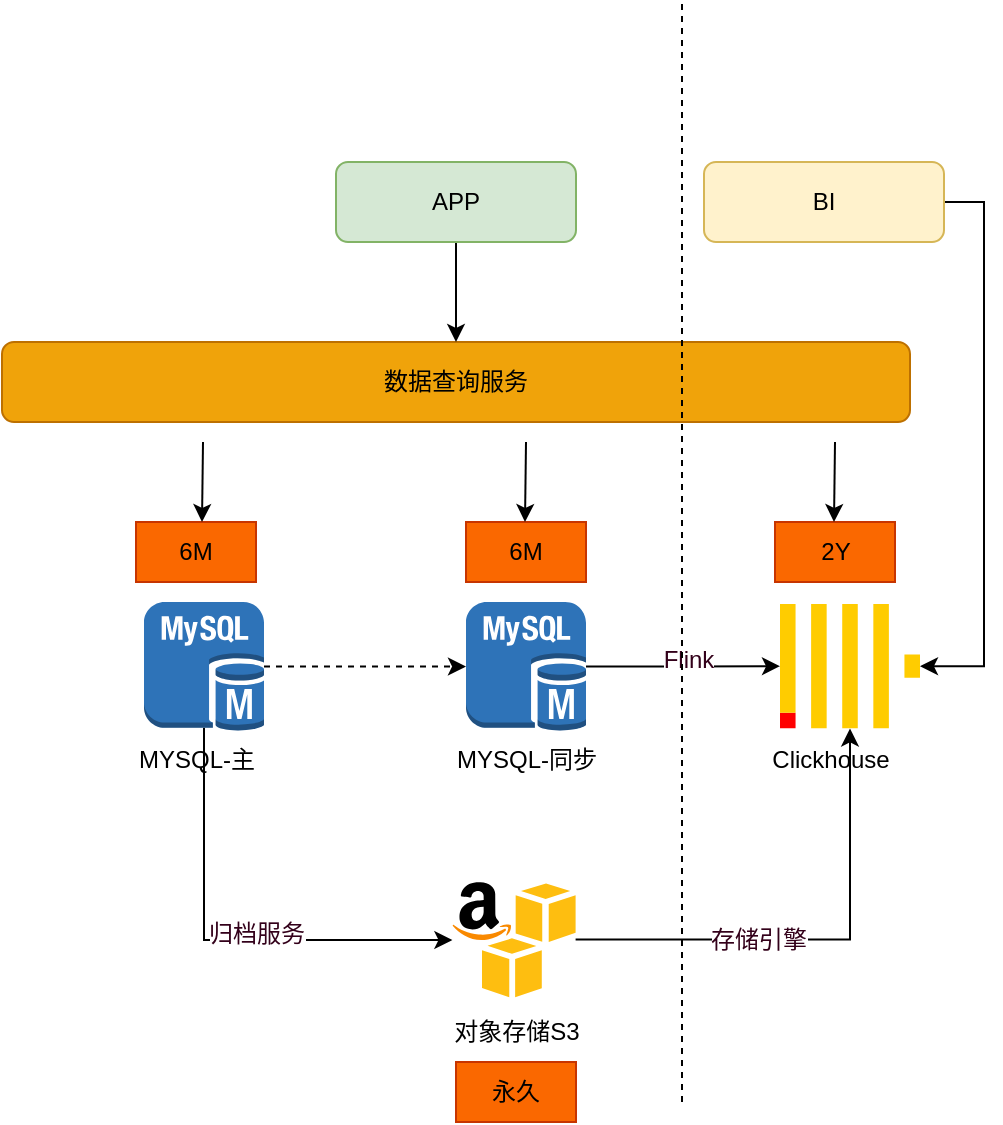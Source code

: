 <mxfile version="28.1.0" pages="5">
  <diagram name="数据架构" id="P9SKlqLRBE_oE3E5y_Wd">
    <mxGraphModel grid="1" page="1" gridSize="10" guides="1" tooltips="1" connect="1" arrows="1" fold="1" pageScale="1" pageWidth="827" pageHeight="1169" math="0" shadow="0">
      <root>
        <mxCell id="0" />
        <mxCell id="1" parent="0" />
        <mxCell id="lYGidKJRgtlmHo-c-MRv-2" value="数据查询服务" style="rounded=1;whiteSpace=wrap;html=1;fillColor=#f0a30a;strokeColor=#BD7000;fontColor=#000000;" vertex="1" parent="1">
          <mxGeometry x="340" y="510" width="454" height="40" as="geometry" />
        </mxCell>
        <mxCell id="lYGidKJRgtlmHo-c-MRv-3" value="" style="edgeStyle=orthogonalEdgeStyle;rounded=0;orthogonalLoop=1;jettySize=auto;html=1;dashed=1;" edge="1" parent="1" source="lYGidKJRgtlmHo-c-MRv-15" target="lYGidKJRgtlmHo-c-MRv-18">
          <mxGeometry relative="1" as="geometry" />
        </mxCell>
        <mxCell id="lYGidKJRgtlmHo-c-MRv-5" style="edgeStyle=orthogonalEdgeStyle;rounded=0;orthogonalLoop=1;jettySize=auto;html=1;exitX=0.5;exitY=0.975;exitDx=0;exitDy=0;exitPerimeter=0;" edge="1" parent="1" source="lYGidKJRgtlmHo-c-MRv-15" target="lYGidKJRgtlmHo-c-MRv-24">
          <mxGeometry relative="1" as="geometry">
            <Array as="points">
              <mxPoint x="441" y="809" />
            </Array>
          </mxGeometry>
        </mxCell>
        <mxCell id="lYGidKJRgtlmHo-c-MRv-6" value="归档服务" style="edgeLabel;html=1;align=center;verticalAlign=middle;resizable=0;points=[];fontSize=12;fontFamily=Helvetica;fontColor=#33001A;" vertex="1" connectable="0" parent="lYGidKJRgtlmHo-c-MRv-5">
          <mxGeometry x="0.147" y="3" relative="1" as="geometry">
            <mxPoint as="offset" />
          </mxGeometry>
        </mxCell>
        <mxCell id="lYGidKJRgtlmHo-c-MRv-7" style="edgeStyle=orthogonalEdgeStyle;rounded=0;orthogonalLoop=1;jettySize=auto;html=1;exitX=1;exitY=0.5;exitDx=0;exitDy=0;exitPerimeter=0;entryX=0;entryY=0.5;entryDx=0;entryDy=0;" edge="1" parent="1" source="lYGidKJRgtlmHo-c-MRv-18" target="lYGidKJRgtlmHo-c-MRv-21">
          <mxGeometry relative="1" as="geometry" />
        </mxCell>
        <mxCell id="lYGidKJRgtlmHo-c-MRv-8" value="Flink" style="edgeLabel;html=1;align=center;verticalAlign=middle;resizable=0;points=[];fontSize=12;fontFamily=Helvetica;fontColor=#33001A;" vertex="1" connectable="0" parent="lYGidKJRgtlmHo-c-MRv-7">
          <mxGeometry x="0.053" y="3" relative="1" as="geometry">
            <mxPoint as="offset" />
          </mxGeometry>
        </mxCell>
        <mxCell id="lYGidKJRgtlmHo-c-MRv-9" style="edgeStyle=orthogonalEdgeStyle;rounded=0;orthogonalLoop=1;jettySize=auto;html=1;entryX=0.5;entryY=1;entryDx=0;entryDy=0;" edge="1" parent="1" source="lYGidKJRgtlmHo-c-MRv-24" target="lYGidKJRgtlmHo-c-MRv-21">
          <mxGeometry relative="1" as="geometry" />
        </mxCell>
        <mxCell id="lYGidKJRgtlmHo-c-MRv-10" value="存储引擎" style="edgeLabel;html=1;align=center;verticalAlign=middle;resizable=0;points=[];fontSize=12;fontFamily=Helvetica;fontColor=#33001A;" vertex="1" connectable="0" parent="lYGidKJRgtlmHo-c-MRv-9">
          <mxGeometry x="-0.249" relative="1" as="geometry">
            <mxPoint as="offset" />
          </mxGeometry>
        </mxCell>
        <mxCell id="lYGidKJRgtlmHo-c-MRv-14" value="" style="group" vertex="1" connectable="0" parent="1">
          <mxGeometry x="397" y="640" width="80" height="94" as="geometry" />
        </mxCell>
        <mxCell id="lYGidKJRgtlmHo-c-MRv-15" value="" style="outlineConnect=0;dashed=0;verticalLabelPosition=bottom;verticalAlign=top;align=center;html=1;shape=mxgraph.aws3.mysql_db_instance;fillColor=#2E73B8;gradientColor=none;" vertex="1" parent="lYGidKJRgtlmHo-c-MRv-14">
          <mxGeometry x="14" width="60" height="64.5" as="geometry" />
        </mxCell>
        <mxCell id="lYGidKJRgtlmHo-c-MRv-16" value="MYSQL-主" style="text;html=1;align=center;verticalAlign=middle;resizable=0;points=[];autosize=1;strokeColor=none;fillColor=none;" vertex="1" parent="lYGidKJRgtlmHo-c-MRv-14">
          <mxGeometry y="64" width="80" height="30" as="geometry" />
        </mxCell>
        <mxCell id="lYGidKJRgtlmHo-c-MRv-17" value="" style="group" vertex="1" connectable="0" parent="1">
          <mxGeometry x="557" y="640" width="90" height="94" as="geometry" />
        </mxCell>
        <mxCell id="lYGidKJRgtlmHo-c-MRv-18" value="" style="outlineConnect=0;dashed=0;verticalLabelPosition=bottom;verticalAlign=top;align=center;html=1;shape=mxgraph.aws3.mysql_db_instance;fillColor=#2E73B8;gradientColor=none;" vertex="1" parent="lYGidKJRgtlmHo-c-MRv-17">
          <mxGeometry x="15" width="60" height="64.5" as="geometry" />
        </mxCell>
        <mxCell id="lYGidKJRgtlmHo-c-MRv-19" value="MYSQL-同步" style="text;html=1;align=center;verticalAlign=middle;resizable=0;points=[];autosize=1;strokeColor=none;fillColor=none;" vertex="1" parent="lYGidKJRgtlmHo-c-MRv-17">
          <mxGeometry y="64" width="90" height="30" as="geometry" />
        </mxCell>
        <mxCell id="lYGidKJRgtlmHo-c-MRv-20" value="" style="group" vertex="1" connectable="0" parent="1">
          <mxGeometry x="714" y="641" width="85" height="93" as="geometry" />
        </mxCell>
        <mxCell id="lYGidKJRgtlmHo-c-MRv-21" value="" style="shape=image;verticalLabelPosition=bottom;verticalAlign=top;imageAspect=0;aspect=fixed;image=data:image/svg+xml,PHN2ZyB4bWxucz0iaHR0cDovL3d3dy53My5vcmcvMjAwMC9zdmciIHdpZHRoPSIyNTAwIiB2aWV3Qm94PSIwIDAgOSA4IiBoZWlnaHQ9IjIyMjIiPjxwYXRoIGZpbGw9IiNmMDAiIGQ9Im0wIDdoMXYxaC0xeiIvPjxwYXRoIGZpbGw9IiNmYzAiIGQ9Im0wIDBoMXY3aC0xem0yIDBoMXY4aC0xem0yIDBoMXY4aC0xem0yIDBoMXY4aC0xem0yIDMuMjVoMXYxLjVoLTF6Ii8+PC9zdmc+" vertex="1" parent="lYGidKJRgtlmHo-c-MRv-20">
          <mxGeometry x="15" width="70" height="62.2" as="geometry" />
        </mxCell>
        <mxCell id="lYGidKJRgtlmHo-c-MRv-22" value="Clickhouse" style="text;html=1;align=center;verticalAlign=middle;resizable=0;points=[];autosize=1;strokeColor=none;fillColor=none;" vertex="1" parent="lYGidKJRgtlmHo-c-MRv-20">
          <mxGeometry y="63" width="80" height="30" as="geometry" />
        </mxCell>
        <mxCell id="lYGidKJRgtlmHo-c-MRv-23" value="" style="group" vertex="1" connectable="0" parent="1">
          <mxGeometry x="552" y="780" width="90" height="90" as="geometry" />
        </mxCell>
        <mxCell id="lYGidKJRgtlmHo-c-MRv-24" value="" style="dashed=0;outlineConnect=0;html=1;align=center;labelPosition=center;verticalLabelPosition=bottom;verticalAlign=top;shape=mxgraph.weblogos.aws_s3" vertex="1" parent="lYGidKJRgtlmHo-c-MRv-23">
          <mxGeometry x="13.2" width="61.6" height="57.6" as="geometry" />
        </mxCell>
        <mxCell id="lYGidKJRgtlmHo-c-MRv-25" value="对象存储S3" style="text;html=1;align=center;verticalAlign=middle;resizable=0;points=[];autosize=1;strokeColor=none;fillColor=none;" vertex="1" parent="lYGidKJRgtlmHo-c-MRv-23">
          <mxGeometry y="60" width="90" height="30" as="geometry" />
        </mxCell>
        <mxCell id="lYGidKJRgtlmHo-c-MRv-26" value="永久" style="text;html=1;align=center;verticalAlign=middle;whiteSpace=wrap;rounded=0;fontSize=12;fontFamily=Helvetica;fillColor=#fa6800;strokeColor=#C73500;fontColor=#000000;" vertex="1" parent="1">
          <mxGeometry x="567" y="870" width="60" height="30" as="geometry" />
        </mxCell>
        <mxCell id="lYGidKJRgtlmHo-c-MRv-27" value="6M" style="text;html=1;align=center;verticalAlign=middle;whiteSpace=wrap;rounded=0;fontSize=12;fontFamily=Helvetica;fillColor=#fa6800;strokeColor=#C73500;fontColor=#000000;" vertex="1" parent="1">
          <mxGeometry x="407" y="600" width="60" height="30" as="geometry" />
        </mxCell>
        <mxCell id="lYGidKJRgtlmHo-c-MRv-29" value="&lt;span style=&quot;background-color: transparent; color: light-dark(rgb(0, 0, 0), rgb(237, 237, 237));&quot;&gt;6M&lt;/span&gt;" style="text;html=1;align=center;verticalAlign=middle;whiteSpace=wrap;rounded=0;fontSize=12;fontFamily=Helvetica;fillColor=#fa6800;strokeColor=#C73500;fontColor=#000000;" vertex="1" parent="1">
          <mxGeometry x="572" y="600" width="60" height="30" as="geometry" />
        </mxCell>
        <mxCell id="lYGidKJRgtlmHo-c-MRv-30" value="2Y" style="text;html=1;align=center;verticalAlign=middle;whiteSpace=wrap;rounded=0;fontSize=12;fontFamily=Helvetica;fillColor=#fa6800;strokeColor=#C73500;fontColor=#000000;" vertex="1" parent="1">
          <mxGeometry x="726.5" y="600" width="60" height="30" as="geometry" />
        </mxCell>
        <mxCell id="NAmVKOzImcCg9JdWexVt-1" style="edgeStyle=orthogonalEdgeStyle;rounded=0;orthogonalLoop=1;jettySize=auto;html=1;exitX=0.5;exitY=1;exitDx=0;exitDy=0;entryX=0.5;entryY=0;entryDx=0;entryDy=0;" edge="1" parent="1" source="lYGidKJRgtlmHo-c-MRv-38" target="lYGidKJRgtlmHo-c-MRv-2">
          <mxGeometry relative="1" as="geometry" />
        </mxCell>
        <mxCell id="lYGidKJRgtlmHo-c-MRv-38" value="APP" style="rounded=1;whiteSpace=wrap;html=1;fillColor=#d5e8d4;strokeColor=#82b366;" vertex="1" parent="1">
          <mxGeometry x="507" y="420" width="120" height="40" as="geometry" />
        </mxCell>
        <mxCell id="lYGidKJRgtlmHo-c-MRv-39" value="" style="endArrow=none;dashed=1;html=1;rounded=0;" edge="1" parent="1">
          <mxGeometry width="50" height="50" relative="1" as="geometry">
            <mxPoint x="680" y="890" as="sourcePoint" />
            <mxPoint x="680" y="340" as="targetPoint" />
          </mxGeometry>
        </mxCell>
        <mxCell id="lYGidKJRgtlmHo-c-MRv-40" style="edgeStyle=orthogonalEdgeStyle;rounded=0;orthogonalLoop=1;jettySize=auto;html=1;exitX=1;exitY=0.5;exitDx=0;exitDy=0;entryX=1;entryY=0.5;entryDx=0;entryDy=0;" edge="1" parent="1" source="lYGidKJRgtlmHo-c-MRv-41" target="lYGidKJRgtlmHo-c-MRv-21">
          <mxGeometry relative="1" as="geometry" />
        </mxCell>
        <mxCell id="lYGidKJRgtlmHo-c-MRv-41" value="BI" style="rounded=1;whiteSpace=wrap;html=1;fillColor=#fff2cc;strokeColor=#d6b656;" vertex="1" parent="1">
          <mxGeometry x="691" y="420" width="120" height="40" as="geometry" />
        </mxCell>
        <mxCell id="lYGidKJRgtlmHo-c-MRv-42" value="" style="endArrow=classic;html=1;rounded=0;" edge="1" parent="1">
          <mxGeometry width="50" height="50" relative="1" as="geometry">
            <mxPoint x="756.5" y="560" as="sourcePoint" />
            <mxPoint x="756" y="600" as="targetPoint" />
          </mxGeometry>
        </mxCell>
        <mxCell id="lYGidKJRgtlmHo-c-MRv-43" value="" style="endArrow=classic;html=1;rounded=0;" edge="1" parent="1">
          <mxGeometry width="50" height="50" relative="1" as="geometry">
            <mxPoint x="602" y="560" as="sourcePoint" />
            <mxPoint x="601.5" y="600" as="targetPoint" />
          </mxGeometry>
        </mxCell>
        <mxCell id="jfdttufN1Ko2CKPVEaJc-1" value="" style="endArrow=classic;html=1;rounded=0;" edge="1" parent="1">
          <mxGeometry width="50" height="50" relative="1" as="geometry">
            <mxPoint x="440.5" y="560" as="sourcePoint" />
            <mxPoint x="440" y="600" as="targetPoint" />
          </mxGeometry>
        </mxCell>
      </root>
    </mxGraphModel>
  </diagram>
  <diagram id="CImAWxfb_GM7Dz_mgy-G" name="查询分离">
    <mxGraphModel grid="1" page="1" gridSize="10" guides="1" tooltips="1" connect="1" arrows="1" fold="1" pageScale="1" pageWidth="827" pageHeight="1169" math="0" shadow="0">
      <root>
        <mxCell id="0" />
        <mxCell id="1" parent="0" />
        <mxCell id="qmO0g0EX7_Un4UiJ8G7S-2" value="" style="edgeStyle=orthogonalEdgeStyle;rounded=0;orthogonalLoop=1;jettySize=auto;html=1;dashed=1;" edge="1" parent="1" source="qmO0g0EX7_Un4UiJ8G7S-10" target="qmO0g0EX7_Un4UiJ8G7S-13">
          <mxGeometry relative="1" as="geometry" />
        </mxCell>
        <mxCell id="qmO0g0EX7_Un4UiJ8G7S-5" style="edgeStyle=orthogonalEdgeStyle;rounded=0;orthogonalLoop=1;jettySize=auto;html=1;exitX=1;exitY=0.5;exitDx=0;exitDy=0;exitPerimeter=0;entryX=0;entryY=0.5;entryDx=0;entryDy=0;dashed=1;" edge="1" parent="1" source="qmO0g0EX7_Un4UiJ8G7S-13" target="qmO0g0EX7_Un4UiJ8G7S-16">
          <mxGeometry relative="1" as="geometry" />
        </mxCell>
        <mxCell id="qmO0g0EX7_Un4UiJ8G7S-6" value="Flink CDC" style="edgeLabel;html=1;align=center;verticalAlign=middle;resizable=0;points=[];fontSize=12;fontFamily=Helvetica;fontColor=#33001A;" vertex="1" connectable="0" parent="qmO0g0EX7_Un4UiJ8G7S-5">
          <mxGeometry x="0.053" y="3" relative="1" as="geometry">
            <mxPoint y="-9" as="offset" />
          </mxGeometry>
        </mxCell>
        <mxCell id="qmO0g0EX7_Un4UiJ8G7S-9" value="" style="group" vertex="1" connectable="0" parent="1">
          <mxGeometry x="256" y="360" width="80" height="94" as="geometry" />
        </mxCell>
        <mxCell id="qmO0g0EX7_Un4UiJ8G7S-10" value="" style="outlineConnect=0;dashed=0;verticalLabelPosition=bottom;verticalAlign=top;align=center;html=1;shape=mxgraph.aws3.mysql_db_instance;fillColor=#2E73B8;gradientColor=none;" vertex="1" parent="qmO0g0EX7_Un4UiJ8G7S-9">
          <mxGeometry x="14" width="60" height="64.5" as="geometry" />
        </mxCell>
        <mxCell id="qmO0g0EX7_Un4UiJ8G7S-11" value="MYSQL-主" style="text;html=1;align=center;verticalAlign=middle;resizable=0;points=[];autosize=1;strokeColor=none;fillColor=none;" vertex="1" parent="qmO0g0EX7_Un4UiJ8G7S-9">
          <mxGeometry y="64" width="80" height="30" as="geometry" />
        </mxCell>
        <mxCell id="qmO0g0EX7_Un4UiJ8G7S-12" value="" style="group" vertex="1" connectable="0" parent="1">
          <mxGeometry x="416" y="360" width="90" height="94" as="geometry" />
        </mxCell>
        <mxCell id="qmO0g0EX7_Un4UiJ8G7S-13" value="" style="outlineConnect=0;dashed=0;verticalLabelPosition=bottom;verticalAlign=top;align=center;html=1;shape=mxgraph.aws3.mysql_db_instance;fillColor=#2E73B8;gradientColor=none;" vertex="1" parent="qmO0g0EX7_Un4UiJ8G7S-12">
          <mxGeometry x="15" width="60" height="64.5" as="geometry" />
        </mxCell>
        <mxCell id="qmO0g0EX7_Un4UiJ8G7S-14" value="MYSQL-同步" style="text;html=1;align=center;verticalAlign=middle;resizable=0;points=[];autosize=1;strokeColor=none;fillColor=none;" vertex="1" parent="qmO0g0EX7_Un4UiJ8G7S-12">
          <mxGeometry y="64" width="90" height="30" as="geometry" />
        </mxCell>
        <mxCell id="qmO0g0EX7_Un4UiJ8G7S-15" value="" style="group" vertex="1" connectable="0" parent="1">
          <mxGeometry x="573" y="361" width="85" height="93" as="geometry" />
        </mxCell>
        <mxCell id="qmO0g0EX7_Un4UiJ8G7S-16" value="" style="shape=image;verticalLabelPosition=bottom;verticalAlign=top;imageAspect=0;aspect=fixed;image=data:image/svg+xml,PHN2ZyB4bWxucz0iaHR0cDovL3d3dy53My5vcmcvMjAwMC9zdmciIHdpZHRoPSIyNTAwIiB2aWV3Qm94PSIwIDAgOSA4IiBoZWlnaHQ9IjIyMjIiPjxwYXRoIGZpbGw9IiNmMDAiIGQ9Im0wIDdoMXYxaC0xeiIvPjxwYXRoIGZpbGw9IiNmYzAiIGQ9Im0wIDBoMXY3aC0xem0yIDBoMXY4aC0xem0yIDBoMXY4aC0xem0yIDBoMXY4aC0xem0yIDMuMjVoMXYxLjVoLTF6Ii8+PC9zdmc+" vertex="1" parent="qmO0g0EX7_Un4UiJ8G7S-15">
          <mxGeometry x="15" width="70" height="62.2" as="geometry" />
        </mxCell>
        <mxCell id="qmO0g0EX7_Un4UiJ8G7S-17" value="Clickhouse" style="text;html=1;align=center;verticalAlign=middle;resizable=0;points=[];autosize=1;strokeColor=none;fillColor=none;" vertex="1" parent="qmO0g0EX7_Un4UiJ8G7S-15">
          <mxGeometry y="63" width="80" height="30" as="geometry" />
        </mxCell>
        <mxCell id="qmO0g0EX7_Un4UiJ8G7S-25" value="写操作" style="rounded=1;whiteSpace=wrap;html=1;fillColor=#d5e8d4;strokeColor=#82b366;" vertex="1" parent="1">
          <mxGeometry x="240" y="240" width="120" height="40" as="geometry" />
        </mxCell>
        <mxCell id="rYFC7W6Prxk98jQqizp1-2" style="edgeStyle=orthogonalEdgeStyle;rounded=0;orthogonalLoop=1;jettySize=auto;html=1;entryX=0.5;entryY=0;entryDx=0;entryDy=0;entryPerimeter=0;" edge="1" parent="1" source="qmO0g0EX7_Un4UiJ8G7S-25" target="qmO0g0EX7_Un4UiJ8G7S-10">
          <mxGeometry relative="1" as="geometry" />
        </mxCell>
        <mxCell id="rYFC7W6Prxk98jQqizp1-3" value="插入/更新/删除" style="edgeLabel;html=1;align=center;verticalAlign=middle;resizable=0;points=[];" vertex="1" connectable="0" parent="rYFC7W6Prxk98jQqizp1-2">
          <mxGeometry x="-0.3" relative="1" as="geometry">
            <mxPoint y="12" as="offset" />
          </mxGeometry>
        </mxCell>
      </root>
    </mxGraphModel>
  </diagram>
  <diagram id="LIXxuUS3yv5guDvSEcvW" name="CK宽表构建">
    <mxGraphModel grid="1" page="1" gridSize="10" guides="1" tooltips="1" connect="1" arrows="1" fold="1" pageScale="1" pageWidth="827" pageHeight="1169" math="0" shadow="0">
      <root>
        <mxCell id="0" />
        <mxCell id="1" parent="0" />
        <mxCell id="z2Lac2ZopxyVyFXGCB9T-135" value="FLINK-CDC" style="rounded=0;whiteSpace=wrap;html=1;align=left;verticalAlign=top;dashed=1;" vertex="1" parent="1">
          <mxGeometry x="10" y="680" width="470" height="450" as="geometry" />
        </mxCell>
        <mxCell id="z2Lac2ZopxyVyFXGCB9T-134" value="&lt;span style=&quot;font-size: 11px; font-weight: 700; text-align: center; text-wrap-mode: nowrap; background-color: rgb(255, 255, 255);&quot;&gt;CLICKHOUE 宽表&lt;/span&gt;" style="rounded=0;whiteSpace=wrap;html=1;align=left;verticalAlign=top;dashed=1;" vertex="1" parent="1">
          <mxGeometry x="500" y="680" width="560" height="450" as="geometry" />
        </mxCell>
        <mxCell id="z2Lac2ZopxyVyFXGCB9T-132" value="BINLOG事件Queue" style="rounded=0;whiteSpace=wrap;html=1;align=left;verticalAlign=top;dashed=1;" vertex="1" parent="1">
          <mxGeometry x="60" y="760" width="240" height="320" as="geometry" />
        </mxCell>
        <mxCell id="z2Lac2ZopxyVyFXGCB9T-23" value="" style="rounded=0;whiteSpace=wrap;html=1;fillColor=#ffe6cc;strokeColor=#d79b00;" vertex="1" parent="1">
          <mxGeometry x="520" y="870" width="40" height="40" as="geometry" />
        </mxCell>
        <mxCell id="z2Lac2ZopxyVyFXGCB9T-42" value="" style="rounded=0;whiteSpace=wrap;html=1;fillColor=#ffe6cc;strokeColor=#d79b00;" vertex="1" parent="1">
          <mxGeometry x="560" y="870" width="40" height="40" as="geometry" />
        </mxCell>
        <mxCell id="z2Lac2ZopxyVyFXGCB9T-45" value="" style="rounded=0;whiteSpace=wrap;html=1;fillColor=#ffe6cc;strokeColor=#d79b00;" vertex="1" parent="1">
          <mxGeometry x="600" y="870" width="40" height="40" as="geometry" />
        </mxCell>
        <mxCell id="z2Lac2ZopxyVyFXGCB9T-48" value="" style="rounded=0;whiteSpace=wrap;html=1;fillColor=#ffe6cc;strokeColor=#d79b00;" vertex="1" parent="1">
          <mxGeometry x="640" y="870" width="40" height="40" as="geometry" />
        </mxCell>
        <mxCell id="z2Lac2ZopxyVyFXGCB9T-51" value="" style="rounded=0;whiteSpace=wrap;html=1;fillColor=#d5e8d4;strokeColor=#82b366;" vertex="1" parent="1">
          <mxGeometry x="680" y="870" width="40" height="40" as="geometry" />
        </mxCell>
        <mxCell id="z2Lac2ZopxyVyFXGCB9T-54" value="" style="rounded=0;whiteSpace=wrap;html=1;fillColor=#d5e8d4;strokeColor=#82b366;" vertex="1" parent="1">
          <mxGeometry x="720" y="870" width="40" height="40" as="geometry" />
        </mxCell>
        <mxCell id="z2Lac2ZopxyVyFXGCB9T-57" value="" style="rounded=0;whiteSpace=wrap;html=1;fillColor=#ffe6cc;strokeColor=#d79b00;" vertex="1" parent="1">
          <mxGeometry x="760" y="870" width="40" height="40" as="geometry" />
        </mxCell>
        <mxCell id="z2Lac2ZopxyVyFXGCB9T-60" value="" style="rounded=0;whiteSpace=wrap;html=1;fillColor=#ffe6cc;strokeColor=#d79b00;" vertex="1" parent="1">
          <mxGeometry x="800" y="870" width="40" height="40" as="geometry" />
        </mxCell>
        <mxCell id="z2Lac2ZopxyVyFXGCB9T-63" value="" style="rounded=0;whiteSpace=wrap;html=1;fillColor=#ffe6cc;strokeColor=#d79b00;" vertex="1" parent="1">
          <mxGeometry x="840" y="870" width="40" height="40" as="geometry" />
        </mxCell>
        <mxCell id="z2Lac2ZopxyVyFXGCB9T-66" value="" style="rounded=0;whiteSpace=wrap;html=1;fillColor=#ffe6cc;strokeColor=#d79b00;" vertex="1" parent="1">
          <mxGeometry x="880" y="870" width="40" height="40" as="geometry" />
        </mxCell>
        <mxCell id="z2Lac2ZopxyVyFXGCB9T-69" value="" style="rounded=0;whiteSpace=wrap;html=1;fillColor=#f8cecc;strokeColor=#b85450;" vertex="1" parent="1">
          <mxGeometry x="920" y="870" width="40" height="40" as="geometry" />
        </mxCell>
        <mxCell id="z2Lac2ZopxyVyFXGCB9T-72" value="" style="rounded=0;whiteSpace=wrap;html=1;fillColor=#ffe6cc;strokeColor=#d79b00;" vertex="1" parent="1">
          <mxGeometry x="960" y="870" width="40" height="40" as="geometry" />
        </mxCell>
        <mxCell id="z2Lac2ZopxyVyFXGCB9T-95" style="edgeStyle=orthogonalEdgeStyle;rounded=0;orthogonalLoop=1;jettySize=auto;html=1;entryX=0.5;entryY=0;entryDx=0;entryDy=0;" edge="1" parent="1" source="z2Lac2ZopxyVyFXGCB9T-90" target="z2Lac2ZopxyVyFXGCB9T-23">
          <mxGeometry relative="1" as="geometry" />
        </mxCell>
        <mxCell id="z2Lac2ZopxyVyFXGCB9T-96" style="edgeStyle=orthogonalEdgeStyle;rounded=0;orthogonalLoop=1;jettySize=auto;html=1;" edge="1" parent="1" source="z2Lac2ZopxyVyFXGCB9T-90" target="z2Lac2ZopxyVyFXGCB9T-42">
          <mxGeometry relative="1" as="geometry" />
        </mxCell>
        <mxCell id="z2Lac2ZopxyVyFXGCB9T-97" style="edgeStyle=orthogonalEdgeStyle;rounded=0;orthogonalLoop=1;jettySize=auto;html=1;exitX=1;exitY=0.5;exitDx=0;exitDy=0;entryX=0.5;entryY=0;entryDx=0;entryDy=0;" edge="1" parent="1" source="z2Lac2ZopxyVyFXGCB9T-90" target="z2Lac2ZopxyVyFXGCB9T-45">
          <mxGeometry relative="1" as="geometry" />
        </mxCell>
        <mxCell id="z2Lac2ZopxyVyFXGCB9T-98" style="edgeStyle=orthogonalEdgeStyle;rounded=0;orthogonalLoop=1;jettySize=auto;html=1;entryX=0.5;entryY=0;entryDx=0;entryDy=0;" edge="1" parent="1" source="z2Lac2ZopxyVyFXGCB9T-90" target="z2Lac2ZopxyVyFXGCB9T-48">
          <mxGeometry relative="1" as="geometry" />
        </mxCell>
        <mxCell id="z2Lac2ZopxyVyFXGCB9T-101" style="edgeStyle=orthogonalEdgeStyle;rounded=0;orthogonalLoop=1;jettySize=auto;html=1;entryX=0.5;entryY=0;entryDx=0;entryDy=0;" edge="1" parent="1" source="z2Lac2ZopxyVyFXGCB9T-90" target="z2Lac2ZopxyVyFXGCB9T-57">
          <mxGeometry relative="1" as="geometry" />
        </mxCell>
        <mxCell id="z2Lac2ZopxyVyFXGCB9T-102" style="edgeStyle=orthogonalEdgeStyle;rounded=0;orthogonalLoop=1;jettySize=auto;html=1;exitX=1;exitY=0.5;exitDx=0;exitDy=0;entryX=0.5;entryY=0;entryDx=0;entryDy=0;" edge="1" parent="1" source="z2Lac2ZopxyVyFXGCB9T-90" target="z2Lac2ZopxyVyFXGCB9T-60">
          <mxGeometry relative="1" as="geometry" />
        </mxCell>
        <mxCell id="z2Lac2ZopxyVyFXGCB9T-103" style="edgeStyle=orthogonalEdgeStyle;rounded=0;orthogonalLoop=1;jettySize=auto;html=1;exitX=1;exitY=0.5;exitDx=0;exitDy=0;entryX=0.5;entryY=0;entryDx=0;entryDy=0;" edge="1" parent="1" source="z2Lac2ZopxyVyFXGCB9T-90" target="z2Lac2ZopxyVyFXGCB9T-63">
          <mxGeometry relative="1" as="geometry" />
        </mxCell>
        <mxCell id="z2Lac2ZopxyVyFXGCB9T-104" style="edgeStyle=orthogonalEdgeStyle;rounded=0;orthogonalLoop=1;jettySize=auto;html=1;exitX=1;exitY=0.5;exitDx=0;exitDy=0;entryX=0.5;entryY=0;entryDx=0;entryDy=0;" edge="1" parent="1" source="z2Lac2ZopxyVyFXGCB9T-123" target="z2Lac2ZopxyVyFXGCB9T-66">
          <mxGeometry relative="1" as="geometry" />
        </mxCell>
        <mxCell id="z2Lac2ZopxyVyFXGCB9T-106" style="edgeStyle=orthogonalEdgeStyle;rounded=0;orthogonalLoop=1;jettySize=auto;html=1;exitX=1;exitY=0.5;exitDx=0;exitDy=0;" edge="1" parent="1" source="z2Lac2ZopxyVyFXGCB9T-123" target="z2Lac2ZopxyVyFXGCB9T-72">
          <mxGeometry relative="1" as="geometry" />
        </mxCell>
        <mxCell id="z2Lac2ZopxyVyFXGCB9T-90" value="TB-A-INSERT-BINLOG" style="rounded=1;whiteSpace=wrap;html=1;" vertex="1" parent="1">
          <mxGeometry x="90" y="810" width="140" height="30" as="geometry" />
        </mxCell>
        <mxCell id="z2Lac2ZopxyVyFXGCB9T-115" style="edgeStyle=orthogonalEdgeStyle;rounded=0;orthogonalLoop=1;jettySize=auto;html=1;entryX=0.5;entryY=1;entryDx=0;entryDy=0;" edge="1" parent="1" source="z2Lac2ZopxyVyFXGCB9T-108" target="z2Lac2ZopxyVyFXGCB9T-51">
          <mxGeometry relative="1" as="geometry" />
        </mxCell>
        <mxCell id="z2Lac2ZopxyVyFXGCB9T-116" style="edgeStyle=orthogonalEdgeStyle;rounded=0;orthogonalLoop=1;jettySize=auto;html=1;entryX=0.5;entryY=1;entryDx=0;entryDy=0;" edge="1" parent="1" source="z2Lac2ZopxyVyFXGCB9T-137" target="z2Lac2ZopxyVyFXGCB9T-54">
          <mxGeometry relative="1" as="geometry" />
        </mxCell>
        <mxCell id="z2Lac2ZopxyVyFXGCB9T-108" value="TB-B-UPDATE-BINLOG" style="rounded=1;whiteSpace=wrap;html=1;" vertex="1" parent="1">
          <mxGeometry x="90" y="1010" width="140" height="30" as="geometry" />
        </mxCell>
        <mxCell id="z2Lac2ZopxyVyFXGCB9T-124" value="" style="edgeStyle=orthogonalEdgeStyle;rounded=0;orthogonalLoop=1;jettySize=auto;html=1;exitX=1;exitY=0.5;exitDx=0;exitDy=0;" edge="1" parent="1" source="z2Lac2ZopxyVyFXGCB9T-90" target="z2Lac2ZopxyVyFXGCB9T-123">
          <mxGeometry relative="1" as="geometry">
            <mxPoint x="300" y="825" as="sourcePoint" />
            <mxPoint x="980" y="870" as="targetPoint" />
          </mxGeometry>
        </mxCell>
        <mxCell id="z2Lac2ZopxyVyFXGCB9T-128" style="edgeStyle=orthogonalEdgeStyle;rounded=0;orthogonalLoop=1;jettySize=auto;html=1;entryX=0.5;entryY=1;entryDx=0;entryDy=0;" edge="1" parent="1" source="z2Lac2ZopxyVyFXGCB9T-127" target="z2Lac2ZopxyVyFXGCB9T-48">
          <mxGeometry relative="1" as="geometry" />
        </mxCell>
        <mxCell id="z2Lac2ZopxyVyFXGCB9T-127" value="TB-A-UPDATE-BINLOG" style="rounded=1;whiteSpace=wrap;html=1;" vertex="1" parent="1">
          <mxGeometry x="90" y="960" width="140" height="30" as="geometry" />
        </mxCell>
        <mxCell id="z2Lac2ZopxyVyFXGCB9T-123" value="LOOK-UP JOIN B/C/D" style="rounded=1;whiteSpace=wrap;html=1;" vertex="1" parent="1">
          <mxGeometry x="320" y="810" width="140" height="30" as="geometry" />
        </mxCell>
        <mxCell id="z2Lac2ZopxyVyFXGCB9T-136" value="BATCH UPDATE SQL" style="rounded=1;whiteSpace=wrap;html=1;" vertex="1" parent="1">
          <mxGeometry x="320" y="960" width="140" height="30" as="geometry" />
        </mxCell>
        <mxCell id="z2Lac2ZopxyVyFXGCB9T-137" value="BATCH UPDATE SQL" style="rounded=1;whiteSpace=wrap;html=1;" vertex="1" parent="1">
          <mxGeometry x="320" y="1010" width="140" height="30" as="geometry" />
        </mxCell>
      </root>
    </mxGraphModel>
  </diagram>
  <diagram id="xzfpopnSR4sBLmgBi7E-" name="第 4 页">
    <mxGraphModel dx="1426" dy="838" grid="1" gridSize="10" guides="1" tooltips="1" connect="1" arrows="1" fold="1" page="1" pageScale="1" pageWidth="827" pageHeight="1169" math="0" shadow="0">
      <root>
        <mxCell id="0" />
        <mxCell id="1" parent="0" />
        <mxCell id="fbqptg1tCsMnnhKJqDt9-1" value="&lt;div data-page-id=&quot;BhQLdnmYFo6wWtxZMMql5L9ogzd&quot; data-lark-html-role=&quot;root&quot; data-docx-has-block-data=&quot;false&quot;&gt;&lt;div class=&quot;old-record-id-CtNJdrOtUo7duLxFHUOlbTW7gmg&quot;&gt;25.7&lt;/div&gt;&lt;/div&gt;&lt;span data-lark-record-data=&quot;{&amp;quot;rootId&amp;quot;:&amp;quot;BhQLdnmYFo6wWtxZMMql5L9ogzd&amp;quot;,&amp;quot;text&amp;quot;:{&amp;quot;initialAttributedTexts&amp;quot;:{&amp;quot;text&amp;quot;:{&amp;quot;0&amp;quot;:&amp;quot;25.7&amp;quot;},&amp;quot;attribs&amp;quot;:{&amp;quot;0&amp;quot;:&amp;quot;*0+4&amp;quot;}},&amp;quot;apool&amp;quot;:{&amp;quot;numToAttrib&amp;quot;:{&amp;quot;0&amp;quot;:[&amp;quot;author&amp;quot;,&amp;quot;7087756113659035653&amp;quot;]},&amp;quot;nextNum&amp;quot;:1}},&amp;quot;type&amp;quot;:&amp;quot;text&amp;quot;,&amp;quot;referenceRecordMap&amp;quot;:{},&amp;quot;extra&amp;quot;:{&amp;quot;channel&amp;quot;:&amp;quot;saas&amp;quot;,&amp;quot;isEqualBlockSelection&amp;quot;:false,&amp;quot;pasteRandomId&amp;quot;:&amp;quot;000dd4f4-3dd4-4837-ba51-89e67cd1576d&amp;quot;,&amp;quot;mention_page_title&amp;quot;:{},&amp;quot;external_mention_url&amp;quot;:{}},&amp;quot;isKeepQuoteContainer&amp;quot;:false,&amp;quot;isFromCode&amp;quot;:false,&amp;quot;selection&amp;quot;:[{&amp;quot;id&amp;quot;:473,&amp;quot;type&amp;quot;:&amp;quot;text&amp;quot;,&amp;quot;selection&amp;quot;:{&amp;quot;start&amp;quot;:8,&amp;quot;end&amp;quot;:12},&amp;quot;recordId&amp;quot;:&amp;quot;CtNJdrOtUo7duLxFHUOlbTW7gmg&amp;quot;}],&amp;quot;payloadMap&amp;quot;:{},&amp;quot;isCut&amp;quot;:false}&quot; data-lark-record-format=&quot;docx/text&quot; class=&quot;lark-record-clipboard&quot;&gt;&lt;/span&gt;" style="text;whiteSpace=wrap;html=1;" vertex="1" parent="1">
          <mxGeometry x="10" y="10" width="60" height="40" as="geometry" />
        </mxCell>
        <mxCell id="MqF1Uc3kJ6aSn3fqhe5R-1" value="" style="edgeStyle=orthogonalEdgeStyle;rounded=0;orthogonalLoop=1;jettySize=auto;html=1;" edge="1" parent="1" source="MqF1Uc3kJ6aSn3fqhe5R-2" target="MqF1Uc3kJ6aSn3fqhe5R-5">
          <mxGeometry relative="1" as="geometry" />
        </mxCell>
        <mxCell id="MqF1Uc3kJ6aSn3fqhe5R-2" value="BINLOG-TB-A" style="rounded=1;whiteSpace=wrap;html=1;fillColor=#d5e8d4;strokeColor=#82b366;" vertex="1" parent="1">
          <mxGeometry x="230" y="460" width="110" height="40" as="geometry" />
        </mxCell>
        <mxCell id="MqF1Uc3kJ6aSn3fqhe5R-3" style="edgeStyle=orthogonalEdgeStyle;rounded=0;orthogonalLoop=1;jettySize=auto;html=1;entryX=0;entryY=0.5;entryDx=0;entryDy=0;" edge="1" parent="1" source="MqF1Uc3kJ6aSn3fqhe5R-5" target="MqF1Uc3kJ6aSn3fqhe5R-7">
          <mxGeometry relative="1" as="geometry" />
        </mxCell>
        <mxCell id="MqF1Uc3kJ6aSn3fqhe5R-4" style="edgeStyle=orthogonalEdgeStyle;rounded=0;orthogonalLoop=1;jettySize=auto;html=1;entryX=0;entryY=0.5;entryDx=0;entryDy=0;" edge="1" parent="1" source="MqF1Uc3kJ6aSn3fqhe5R-5" target="MqF1Uc3kJ6aSn3fqhe5R-10">
          <mxGeometry relative="1" as="geometry" />
        </mxCell>
        <mxCell id="MqF1Uc3kJ6aSn3fqhe5R-5" value="类型" style="rhombus;whiteSpace=wrap;html=1;rounded=0;" vertex="1" parent="1">
          <mxGeometry x="390" y="440" width="80" height="80" as="geometry" />
        </mxCell>
        <mxCell id="MqF1Uc3kJ6aSn3fqhe5R-6" style="edgeStyle=orthogonalEdgeStyle;rounded=0;orthogonalLoop=1;jettySize=auto;html=1;" edge="1" parent="1" source="MqF1Uc3kJ6aSn3fqhe5R-7" target="MqF1Uc3kJ6aSn3fqhe5R-14">
          <mxGeometry relative="1" as="geometry" />
        </mxCell>
        <mxCell id="MqF1Uc3kJ6aSn3fqhe5R-7" value="INSERT" style="rounded=0;whiteSpace=wrap;html=1;" vertex="1" parent="1">
          <mxGeometry x="590" y="330" width="120" height="60" as="geometry" />
        </mxCell>
        <mxCell id="MqF1Uc3kJ6aSn3fqhe5R-8" style="edgeStyle=orthogonalEdgeStyle;rounded=0;orthogonalLoop=1;jettySize=auto;html=1;entryX=0;entryY=0.5;entryDx=0;entryDy=0;" edge="1" parent="1" source="MqF1Uc3kJ6aSn3fqhe5R-10" target="MqF1Uc3kJ6aSn3fqhe5R-11">
          <mxGeometry relative="1" as="geometry" />
        </mxCell>
        <mxCell id="MqF1Uc3kJ6aSn3fqhe5R-9" value="更新" style="edgeLabel;html=1;align=center;verticalAlign=middle;resizable=0;points=[];" vertex="1" connectable="0" parent="MqF1Uc3kJ6aSn3fqhe5R-8">
          <mxGeometry x="-0.154" y="1" relative="1" as="geometry">
            <mxPoint as="offset" />
          </mxGeometry>
        </mxCell>
        <mxCell id="MqF1Uc3kJ6aSn3fqhe5R-10" value="UPDATE" style="rounded=0;whiteSpace=wrap;html=1;" vertex="1" parent="1">
          <mxGeometry x="590" y="450" width="120" height="60" as="geometry" />
        </mxCell>
        <mxCell id="MqF1Uc3kJ6aSn3fqhe5R-11" value="CK宽表" style="rounded=0;whiteSpace=wrap;html=1;" vertex="1" parent="1">
          <mxGeometry x="1010" y="450" width="120" height="60" as="geometry" />
        </mxCell>
        <mxCell id="MqF1Uc3kJ6aSn3fqhe5R-12" style="edgeStyle=orthogonalEdgeStyle;rounded=0;orthogonalLoop=1;jettySize=auto;html=1;entryX=0.5;entryY=0;entryDx=0;entryDy=0;" edge="1" parent="1" source="MqF1Uc3kJ6aSn3fqhe5R-14" target="MqF1Uc3kJ6aSn3fqhe5R-11">
          <mxGeometry relative="1" as="geometry" />
        </mxCell>
        <mxCell id="MqF1Uc3kJ6aSn3fqhe5R-13" value="构建" style="edgeLabel;html=1;align=center;verticalAlign=middle;resizable=0;points=[];" vertex="1" connectable="0" parent="MqF1Uc3kJ6aSn3fqhe5R-12">
          <mxGeometry x="-0.332" y="2" relative="1" as="geometry">
            <mxPoint as="offset" />
          </mxGeometry>
        </mxCell>
        <mxCell id="MqF1Uc3kJ6aSn3fqhe5R-14" value="LOOKUP-JOIN" style="rounded=0;whiteSpace=wrap;html=1;" vertex="1" parent="1">
          <mxGeometry x="800" y="330" width="120" height="60" as="geometry" />
        </mxCell>
      </root>
    </mxGraphModel>
  </diagram>
  <diagram id="NNOzTjDogkwWxGetxej3" name="第 5 页">
    <mxGraphModel dx="1426" dy="838" grid="1" gridSize="10" guides="1" tooltips="1" connect="1" arrows="1" fold="1" page="1" pageScale="1" pageWidth="827" pageHeight="1169" math="0" shadow="0">
      <root>
        <mxCell id="0" />
        <mxCell id="1" parent="0" />
        <mxCell id="roKjmFj8TY6t1yZmFENS-3" style="edgeStyle=orthogonalEdgeStyle;rounded=0;orthogonalLoop=1;jettySize=auto;html=1;exitX=0.5;exitY=1;exitDx=0;exitDy=0;" edge="1" parent="1" source="c7lE_8OgI7tJIMbbSwUG-43" target="MFJPkznfHXc_RqPVVpFh-4">
          <mxGeometry relative="1" as="geometry">
            <Array as="points">
              <mxPoint x="280" y="1032" />
            </Array>
          </mxGeometry>
        </mxCell>
        <mxCell id="dNQbIbMUTQPkdxwf58X5-29" style="edgeStyle=orthogonalEdgeStyle;rounded=0;orthogonalLoop=1;jettySize=auto;html=1;exitX=1;exitY=0.25;exitDx=0;exitDy=0;" edge="1" parent="1" source="c7lE_8OgI7tJIMbbSwUG-43" target="dNQbIbMUTQPkdxwf58X5-7">
          <mxGeometry relative="1" as="geometry" />
        </mxCell>
        <mxCell id="dNQbIbMUTQPkdxwf58X5-30" value="FLINK CDC" style="edgeLabel;html=1;align=center;verticalAlign=middle;resizable=0;points=[];" vertex="1" connectable="0" parent="dNQbIbMUTQPkdxwf58X5-29">
          <mxGeometry x="-0.151" relative="1" as="geometry">
            <mxPoint y="1" as="offset" />
          </mxGeometry>
        </mxCell>
        <mxCell id="c7lE_8OgI7tJIMbbSwUG-43" value="MYSQL集群" style="rounded=0;whiteSpace=wrap;html=1;align=left;verticalAlign=top;" vertex="1" parent="1">
          <mxGeometry x="80" y="744" width="400" height="230" as="geometry" />
        </mxCell>
        <mxCell id="dNQbIbMUTQPkdxwf58X5-27" style="edgeStyle=orthogonalEdgeStyle;rounded=0;orthogonalLoop=1;jettySize=auto;html=1;" edge="1" parent="1" source="c7lE_8OgI7tJIMbbSwUG-1" target="c7lE_8OgI7tJIMbbSwUG-24">
          <mxGeometry relative="1" as="geometry" />
        </mxCell>
        <mxCell id="c7lE_8OgI7tJIMbbSwUG-1" value="读操作" style="rounded=1;whiteSpace=wrap;html=1;fillColor=#f0a30a;strokeColor=#BD7000;fontColor=#000000;" vertex="1" parent="1">
          <mxGeometry x="519.41" y="629" width="190" height="40" as="geometry" />
        </mxCell>
        <mxCell id="c7lE_8OgI7tJIMbbSwUG-9" value="" style="group" vertex="1" connectable="0" parent="1">
          <mxGeometry x="186" y="864" width="70" height="81" as="geometry" />
        </mxCell>
        <mxCell id="c7lE_8OgI7tJIMbbSwUG-10" value="" style="outlineConnect=0;dashed=0;verticalLabelPosition=bottom;verticalAlign=top;align=center;html=1;shape=mxgraph.aws3.mysql_db_instance;fillColor=#2E73B8;gradientColor=none;" vertex="1" parent="c7lE_8OgI7tJIMbbSwUG-9">
          <mxGeometry x="12.25" width="52.5" height="55.58" as="geometry" />
        </mxCell>
        <mxCell id="c7lE_8OgI7tJIMbbSwUG-11" value="MYSQL-从" style="text;html=1;align=center;verticalAlign=middle;resizable=0;points=[];autosize=1;strokeColor=none;fillColor=none;" vertex="1" parent="c7lE_8OgI7tJIMbbSwUG-9">
          <mxGeometry y="55.149" width="80" height="30" as="geometry" />
        </mxCell>
        <mxCell id="c7lE_8OgI7tJIMbbSwUG-15" value="" style="group" vertex="1" connectable="0" parent="1">
          <mxGeometry x="570" y="767" width="85" height="84" as="geometry" />
        </mxCell>
        <mxCell id="c7lE_8OgI7tJIMbbSwUG-16" value="" style="shape=image;verticalLabelPosition=bottom;verticalAlign=top;imageAspect=0;aspect=fixed;image=data:image/svg+xml,PHN2ZyB4bWxucz0iaHR0cDovL3d3dy53My5vcmcvMjAwMC9zdmciIHdpZHRoPSIyNTAwIiB2aWV3Qm94PSIwIDAgOSA4IiBoZWlnaHQ9IjIyMjIiPjxwYXRoIGZpbGw9IiNmMDAiIGQ9Im0wIDdoMXYxaC0xeiIvPjxwYXRoIGZpbGw9IiNmYzAiIGQ9Im0wIDBoMXY3aC0xem0yIDBoMXY4aC0xem0yIDBoMXY4aC0xem0yIDBoMXY4aC0xem0yIDMuMjVoMXYxLjVoLTF6Ii8+PC9zdmc+" vertex="1" parent="c7lE_8OgI7tJIMbbSwUG-15">
          <mxGeometry x="15" width="70" height="62.2" as="geometry" />
        </mxCell>
        <mxCell id="c7lE_8OgI7tJIMbbSwUG-17" value="Clickhouse" style="text;html=1;align=center;verticalAlign=middle;resizable=0;points=[];autosize=1;strokeColor=none;fillColor=none;" vertex="1" parent="c7lE_8OgI7tJIMbbSwUG-15">
          <mxGeometry y="63" width="80" height="30" as="geometry" />
        </mxCell>
        <mxCell id="dNQbIbMUTQPkdxwf58X5-7" value="" style="shape=image;verticalLabelPosition=bottom;verticalAlign=top;imageAspect=0;aspect=fixed;image=data:image/svg+xml,PHN2ZyB4bWxucz0iaHR0cDovL3d3dy53My5vcmcvMjAwMC9zdmciIHdpZHRoPSIyNTAwIiB2aWV3Qm94PSIwIDAgOSA4IiBoZWlnaHQ9IjIyMjIiPjxwYXRoIGZpbGw9IiNmMDAiIGQ9Im0wIDdoMXYxaC0xeiIvPjxwYXRoIGZpbGw9IiNmYzAiIGQ9Im0wIDBoMXY3aC0xem0yIDBoMXY4aC0xem0yIDBoMXY4aC0xem0yIDBoMXY4aC0xem0yIDMuMjVoMXYxLjVoLTF6Ii8+PC9zdmc+" vertex="1" parent="c7lE_8OgI7tJIMbbSwUG-15">
          <mxGeometry x="15" width="70" height="62.2" as="geometry" />
        </mxCell>
        <mxCell id="c7lE_8OgI7tJIMbbSwUG-22" value="1M" style="text;html=1;align=center;verticalAlign=middle;whiteSpace=wrap;rounded=0;fontSize=12;fontFamily=Helvetica;fillColor=#fa6800;strokeColor=#C73500;fontColor=#000000;" vertex="1" parent="1">
          <mxGeometry x="240" y="709" width="60" height="30" as="geometry" />
        </mxCell>
        <mxCell id="c7lE_8OgI7tJIMbbSwUG-24" value="2Y" style="text;html=1;align=center;verticalAlign=middle;whiteSpace=wrap;rounded=0;fontSize=12;fontFamily=Helvetica;fillColor=#fa6800;strokeColor=#C73500;fontColor=#000000;" vertex="1" parent="1">
          <mxGeometry x="584" y="709" width="60" height="30" as="geometry" />
        </mxCell>
        <mxCell id="c7lE_8OgI7tJIMbbSwUG-29" value="BI" style="rounded=1;whiteSpace=wrap;html=1;fillColor=#fff2cc;strokeColor=#d6b656;" vertex="1" parent="1">
          <mxGeometry x="655" y="550" width="120" height="40" as="geometry" />
        </mxCell>
        <mxCell id="c7lE_8OgI7tJIMbbSwUG-33" value="" style="group" vertex="1" connectable="0" parent="1">
          <mxGeometry x="90" y="770" width="70" height="81" as="geometry" />
        </mxCell>
        <mxCell id="c7lE_8OgI7tJIMbbSwUG-34" value="" style="outlineConnect=0;dashed=0;verticalLabelPosition=bottom;verticalAlign=top;align=center;html=1;shape=mxgraph.aws3.mysql_db_instance;fillColor=#2E73B8;gradientColor=none;" vertex="1" parent="c7lE_8OgI7tJIMbbSwUG-33">
          <mxGeometry x="12.25" width="52.5" height="55.58" as="geometry" />
        </mxCell>
        <mxCell id="c7lE_8OgI7tJIMbbSwUG-35" value="MYSQL-主" style="text;html=1;align=center;verticalAlign=middle;resizable=0;points=[];autosize=1;strokeColor=none;fillColor=none;" vertex="1" parent="c7lE_8OgI7tJIMbbSwUG-33">
          <mxGeometry y="55.149" width="80" height="30" as="geometry" />
        </mxCell>
        <mxCell id="c7lE_8OgI7tJIMbbSwUG-37" value="" style="group" vertex="1" connectable="0" parent="1">
          <mxGeometry x="186" y="770" width="70" height="81" as="geometry" />
        </mxCell>
        <mxCell id="c7lE_8OgI7tJIMbbSwUG-38" value="" style="outlineConnect=0;dashed=0;verticalLabelPosition=bottom;verticalAlign=top;align=center;html=1;shape=mxgraph.aws3.mysql_db_instance;fillColor=#2E73B8;gradientColor=none;" vertex="1" parent="c7lE_8OgI7tJIMbbSwUG-37">
          <mxGeometry x="12.25" width="52.5" height="55.58" as="geometry" />
        </mxCell>
        <mxCell id="c7lE_8OgI7tJIMbbSwUG-39" value="MYSQL-主" style="text;html=1;align=center;verticalAlign=middle;resizable=0;points=[];autosize=1;strokeColor=none;fillColor=none;" vertex="1" parent="c7lE_8OgI7tJIMbbSwUG-37">
          <mxGeometry y="55.149" width="80" height="30" as="geometry" />
        </mxCell>
        <mxCell id="c7lE_8OgI7tJIMbbSwUG-40" value="" style="group" vertex="1" connectable="0" parent="1">
          <mxGeometry x="281" y="864" width="70" height="81" as="geometry" />
        </mxCell>
        <mxCell id="c7lE_8OgI7tJIMbbSwUG-41" value="" style="outlineConnect=0;dashed=0;verticalLabelPosition=bottom;verticalAlign=top;align=center;html=1;shape=mxgraph.aws3.mysql_db_instance;fillColor=#2E73B8;gradientColor=none;" vertex="1" parent="c7lE_8OgI7tJIMbbSwUG-40">
          <mxGeometry x="12.25" width="52.5" height="55.58" as="geometry" />
        </mxCell>
        <mxCell id="c7lE_8OgI7tJIMbbSwUG-42" value="MYSQL-从" style="text;html=1;align=center;verticalAlign=middle;resizable=0;points=[];autosize=1;strokeColor=none;fillColor=none;" vertex="1" parent="c7lE_8OgI7tJIMbbSwUG-40">
          <mxGeometry y="55.149" width="80" height="30" as="geometry" />
        </mxCell>
        <mxCell id="c7lE_8OgI7tJIMbbSwUG-57" value="" style="group" vertex="1" connectable="0" parent="1">
          <mxGeometry x="281" y="770" width="70" height="81" as="geometry" />
        </mxCell>
        <mxCell id="c7lE_8OgI7tJIMbbSwUG-58" value="" style="outlineConnect=0;dashed=0;verticalLabelPosition=bottom;verticalAlign=top;align=center;html=1;shape=mxgraph.aws3.mysql_db_instance;fillColor=#2E73B8;gradientColor=none;" vertex="1" parent="c7lE_8OgI7tJIMbbSwUG-57">
          <mxGeometry x="12.25" width="52.5" height="55.58" as="geometry" />
        </mxCell>
        <mxCell id="c7lE_8OgI7tJIMbbSwUG-59" value="MYSQL-主" style="text;html=1;align=center;verticalAlign=middle;resizable=0;points=[];autosize=1;strokeColor=none;fillColor=none;" vertex="1" parent="c7lE_8OgI7tJIMbbSwUG-57">
          <mxGeometry y="55.149" width="80" height="30" as="geometry" />
        </mxCell>
        <mxCell id="c7lE_8OgI7tJIMbbSwUG-60" value="" style="group" vertex="1" connectable="0" parent="1">
          <mxGeometry x="90" y="864" width="70" height="81" as="geometry" />
        </mxCell>
        <mxCell id="c7lE_8OgI7tJIMbbSwUG-61" value="" style="outlineConnect=0;dashed=0;verticalLabelPosition=bottom;verticalAlign=top;align=center;html=1;shape=mxgraph.aws3.mysql_db_instance;fillColor=#2E73B8;gradientColor=none;" vertex="1" parent="c7lE_8OgI7tJIMbbSwUG-60">
          <mxGeometry x="12.25" width="52.5" height="55.58" as="geometry" />
        </mxCell>
        <mxCell id="c7lE_8OgI7tJIMbbSwUG-62" value="MYSQL-从" style="text;html=1;align=center;verticalAlign=middle;resizable=0;points=[];autosize=1;strokeColor=none;fillColor=none;" vertex="1" parent="c7lE_8OgI7tJIMbbSwUG-60">
          <mxGeometry y="55.149" width="80" height="30" as="geometry" />
        </mxCell>
        <mxCell id="c7lE_8OgI7tJIMbbSwUG-70" value="" style="group" vertex="1" connectable="0" parent="1">
          <mxGeometry x="377" y="770" width="70" height="81" as="geometry" />
        </mxCell>
        <mxCell id="c7lE_8OgI7tJIMbbSwUG-71" value="" style="outlineConnect=0;dashed=0;verticalLabelPosition=bottom;verticalAlign=top;align=center;html=1;shape=mxgraph.aws3.mysql_db_instance;fillColor=#2E73B8;gradientColor=none;" vertex="1" parent="c7lE_8OgI7tJIMbbSwUG-70">
          <mxGeometry x="12.25" width="52.5" height="55.58" as="geometry" />
        </mxCell>
        <mxCell id="c7lE_8OgI7tJIMbbSwUG-72" value="MYSQL-主" style="text;html=1;align=center;verticalAlign=middle;resizable=0;points=[];autosize=1;strokeColor=none;fillColor=none;" vertex="1" parent="c7lE_8OgI7tJIMbbSwUG-70">
          <mxGeometry y="55.149" width="80" height="30" as="geometry" />
        </mxCell>
        <mxCell id="c7lE_8OgI7tJIMbbSwUG-73" value="" style="group" vertex="1" connectable="0" parent="1">
          <mxGeometry x="377" y="864" width="70" height="81" as="geometry" />
        </mxCell>
        <mxCell id="c7lE_8OgI7tJIMbbSwUG-74" value="" style="outlineConnect=0;dashed=0;verticalLabelPosition=bottom;verticalAlign=top;align=center;html=1;shape=mxgraph.aws3.mysql_db_instance;fillColor=#2E73B8;gradientColor=none;" vertex="1" parent="c7lE_8OgI7tJIMbbSwUG-73">
          <mxGeometry x="12.25" width="52.5" height="55.58" as="geometry" />
        </mxCell>
        <mxCell id="c7lE_8OgI7tJIMbbSwUG-75" value="MYSQL-从" style="text;html=1;align=center;verticalAlign=middle;resizable=0;points=[];autosize=1;strokeColor=none;fillColor=none;" vertex="1" parent="c7lE_8OgI7tJIMbbSwUG-73">
          <mxGeometry y="55.149" width="80" height="30" as="geometry" />
        </mxCell>
        <mxCell id="MFJPkznfHXc_RqPVVpFh-1" value="归档服务" style="edgeLabel;html=1;align=center;verticalAlign=middle;resizable=0;points=[];fontSize=12;fontFamily=Helvetica;fontColor=#33001A;" vertex="1" connectable="0" parent="1">
          <mxGeometry x="351" y="1030" as="geometry" />
        </mxCell>
        <mxCell id="MFJPkznfHXc_RqPVVpFh-2" value="存储引擎" style="edgeLabel;html=1;align=center;verticalAlign=middle;resizable=0;points=[];fontSize=12;fontFamily=Helvetica;fontColor=#33001A;" vertex="1" connectable="0" parent="1">
          <mxGeometry x="590.913" y="940" as="geometry" />
        </mxCell>
        <mxCell id="MFJPkznfHXc_RqPVVpFh-3" value="" style="group" vertex="1" connectable="0" parent="1">
          <mxGeometry x="425.112" y="1003" width="90" height="90" as="geometry" />
        </mxCell>
        <mxCell id="MFJPkznfHXc_RqPVVpFh-4" value="" style="dashed=0;outlineConnect=0;html=1;align=center;labelPosition=center;verticalLabelPosition=bottom;verticalAlign=top;shape=mxgraph.weblogos.aws_s3" vertex="1" parent="MFJPkznfHXc_RqPVVpFh-3">
          <mxGeometry x="13.2" width="61.6" height="57.6" as="geometry" />
        </mxCell>
        <mxCell id="MFJPkznfHXc_RqPVVpFh-5" value="对象存储S3" style="text;html=1;align=center;verticalAlign=middle;resizable=0;points=[];autosize=1;strokeColor=none;fillColor=none;" vertex="1" parent="MFJPkznfHXc_RqPVVpFh-3">
          <mxGeometry y="60" width="90" height="30" as="geometry" />
        </mxCell>
        <mxCell id="MFJPkznfHXc_RqPVVpFh-6" value="永久" style="text;html=1;align=center;verticalAlign=middle;whiteSpace=wrap;rounded=0;fontSize=12;fontFamily=Helvetica;fillColor=#fa6800;strokeColor=#C73500;fontColor=#000000;" vertex="1" parent="1">
          <mxGeometry x="440.112" y="1093" width="60" height="30" as="geometry" />
        </mxCell>
        <mxCell id="dNQbIbMUTQPkdxwf58X5-3" style="edgeStyle=orthogonalEdgeStyle;rounded=0;orthogonalLoop=1;jettySize=auto;html=1;entryX=0.5;entryY=1;entryDx=0;entryDy=0;" edge="1" parent="1" source="MFJPkznfHXc_RqPVVpFh-4" target="c7lE_8OgI7tJIMbbSwUG-16">
          <mxGeometry relative="1" as="geometry" />
        </mxCell>
        <mxCell id="dNQbIbMUTQPkdxwf58X5-16" style="edgeStyle=orthogonalEdgeStyle;rounded=0;orthogonalLoop=1;jettySize=auto;html=1;entryX=0.5;entryY=0;entryDx=0;entryDy=0;" edge="1" parent="1" source="dNQbIbMUTQPkdxwf58X5-9" target="dNQbIbMUTQPkdxwf58X5-15">
          <mxGeometry relative="1" as="geometry" />
        </mxCell>
        <mxCell id="dNQbIbMUTQPkdxwf58X5-9" value="APP" style="rounded=1;whiteSpace=wrap;html=1;fillColor=#d5e8d4;strokeColor=#82b366;" vertex="1" parent="1">
          <mxGeometry x="204" y="556" width="120" height="40" as="geometry" />
        </mxCell>
        <mxCell id="dNQbIbMUTQPkdxwf58X5-11" style="edgeStyle=orthogonalEdgeStyle;rounded=0;orthogonalLoop=1;jettySize=auto;html=1;exitX=0.5;exitY=0.975;exitDx=0;exitDy=0;exitPerimeter=0;entryX=0.5;entryY=0;entryDx=0;entryDy=0;entryPerimeter=0;dashed=1;" edge="1" parent="1" source="c7lE_8OgI7tJIMbbSwUG-38" target="c7lE_8OgI7tJIMbbSwUG-10">
          <mxGeometry relative="1" as="geometry" />
        </mxCell>
        <mxCell id="dNQbIbMUTQPkdxwf58X5-12" style="edgeStyle=orthogonalEdgeStyle;rounded=0;orthogonalLoop=1;jettySize=auto;html=1;exitX=0.5;exitY=0.975;exitDx=0;exitDy=0;exitPerimeter=0;entryX=0.5;entryY=0;entryDx=0;entryDy=0;entryPerimeter=0;dashed=1;" edge="1" parent="1" source="c7lE_8OgI7tJIMbbSwUG-58" target="c7lE_8OgI7tJIMbbSwUG-41">
          <mxGeometry relative="1" as="geometry" />
        </mxCell>
        <mxCell id="dNQbIbMUTQPkdxwf58X5-13" style="edgeStyle=orthogonalEdgeStyle;rounded=0;orthogonalLoop=1;jettySize=auto;html=1;exitX=0.5;exitY=0.975;exitDx=0;exitDy=0;exitPerimeter=0;entryX=0.5;entryY=0;entryDx=0;entryDy=0;entryPerimeter=0;dashed=1;" edge="1" parent="1" source="c7lE_8OgI7tJIMbbSwUG-71" target="c7lE_8OgI7tJIMbbSwUG-74">
          <mxGeometry relative="1" as="geometry" />
        </mxCell>
        <mxCell id="dNQbIbMUTQPkdxwf58X5-14" style="edgeStyle=orthogonalEdgeStyle;rounded=0;orthogonalLoop=1;jettySize=auto;html=1;exitX=0.5;exitY=0.975;exitDx=0;exitDy=0;exitPerimeter=0;entryX=0.5;entryY=0;entryDx=0;entryDy=0;entryPerimeter=0;dashed=1;" edge="1" parent="1" source="c7lE_8OgI7tJIMbbSwUG-34" target="c7lE_8OgI7tJIMbbSwUG-61">
          <mxGeometry relative="1" as="geometry" />
        </mxCell>
        <mxCell id="dNQbIbMUTQPkdxwf58X5-15" value="写操作/读操作" style="rounded=1;whiteSpace=wrap;html=1;fillColor=#f0a30a;strokeColor=#BD7000;fontColor=#000000;" vertex="1" parent="1">
          <mxGeometry x="184" y="629" width="160" height="40" as="geometry" />
        </mxCell>
        <mxCell id="dNQbIbMUTQPkdxwf58X5-17" style="edgeStyle=orthogonalEdgeStyle;rounded=0;orthogonalLoop=1;jettySize=auto;html=1;entryX=0.4;entryY=-0.017;entryDx=0;entryDy=0;entryPerimeter=0;" edge="1" parent="1" source="dNQbIbMUTQPkdxwf58X5-15" target="c7lE_8OgI7tJIMbbSwUG-22">
          <mxGeometry relative="1" as="geometry" />
        </mxCell>
        <mxCell id="dNQbIbMUTQPkdxwf58X5-25" style="edgeStyle=orthogonalEdgeStyle;rounded=0;orthogonalLoop=1;jettySize=auto;html=1;exitX=0.5;exitY=1;exitDx=0;exitDy=0;" edge="1" parent="1">
          <mxGeometry relative="1" as="geometry">
            <mxPoint x="510" y="596" as="sourcePoint" />
            <mxPoint x="619" y="630" as="targetPoint" />
            <Array as="points">
              <mxPoint x="510" y="610" />
              <mxPoint x="619" y="610" />
            </Array>
          </mxGeometry>
        </mxCell>
        <mxCell id="dNQbIbMUTQPkdxwf58X5-24" value="APP" style="rounded=1;whiteSpace=wrap;html=1;fillColor=#d5e8d4;strokeColor=#82b366;" vertex="1" parent="1">
          <mxGeometry x="450" y="555" width="120" height="40" as="geometry" />
        </mxCell>
        <mxCell id="dNQbIbMUTQPkdxwf58X5-28" style="edgeStyle=orthogonalEdgeStyle;rounded=0;orthogonalLoop=1;jettySize=auto;html=1;exitX=0.5;exitY=1;exitDx=0;exitDy=0;entryX=0.529;entryY=0.275;entryDx=0;entryDy=0;entryPerimeter=0;" edge="1" parent="1" source="c7lE_8OgI7tJIMbbSwUG-29" target="c7lE_8OgI7tJIMbbSwUG-1">
          <mxGeometry relative="1" as="geometry" />
        </mxCell>
      </root>
    </mxGraphModel>
  </diagram>
</mxfile>
